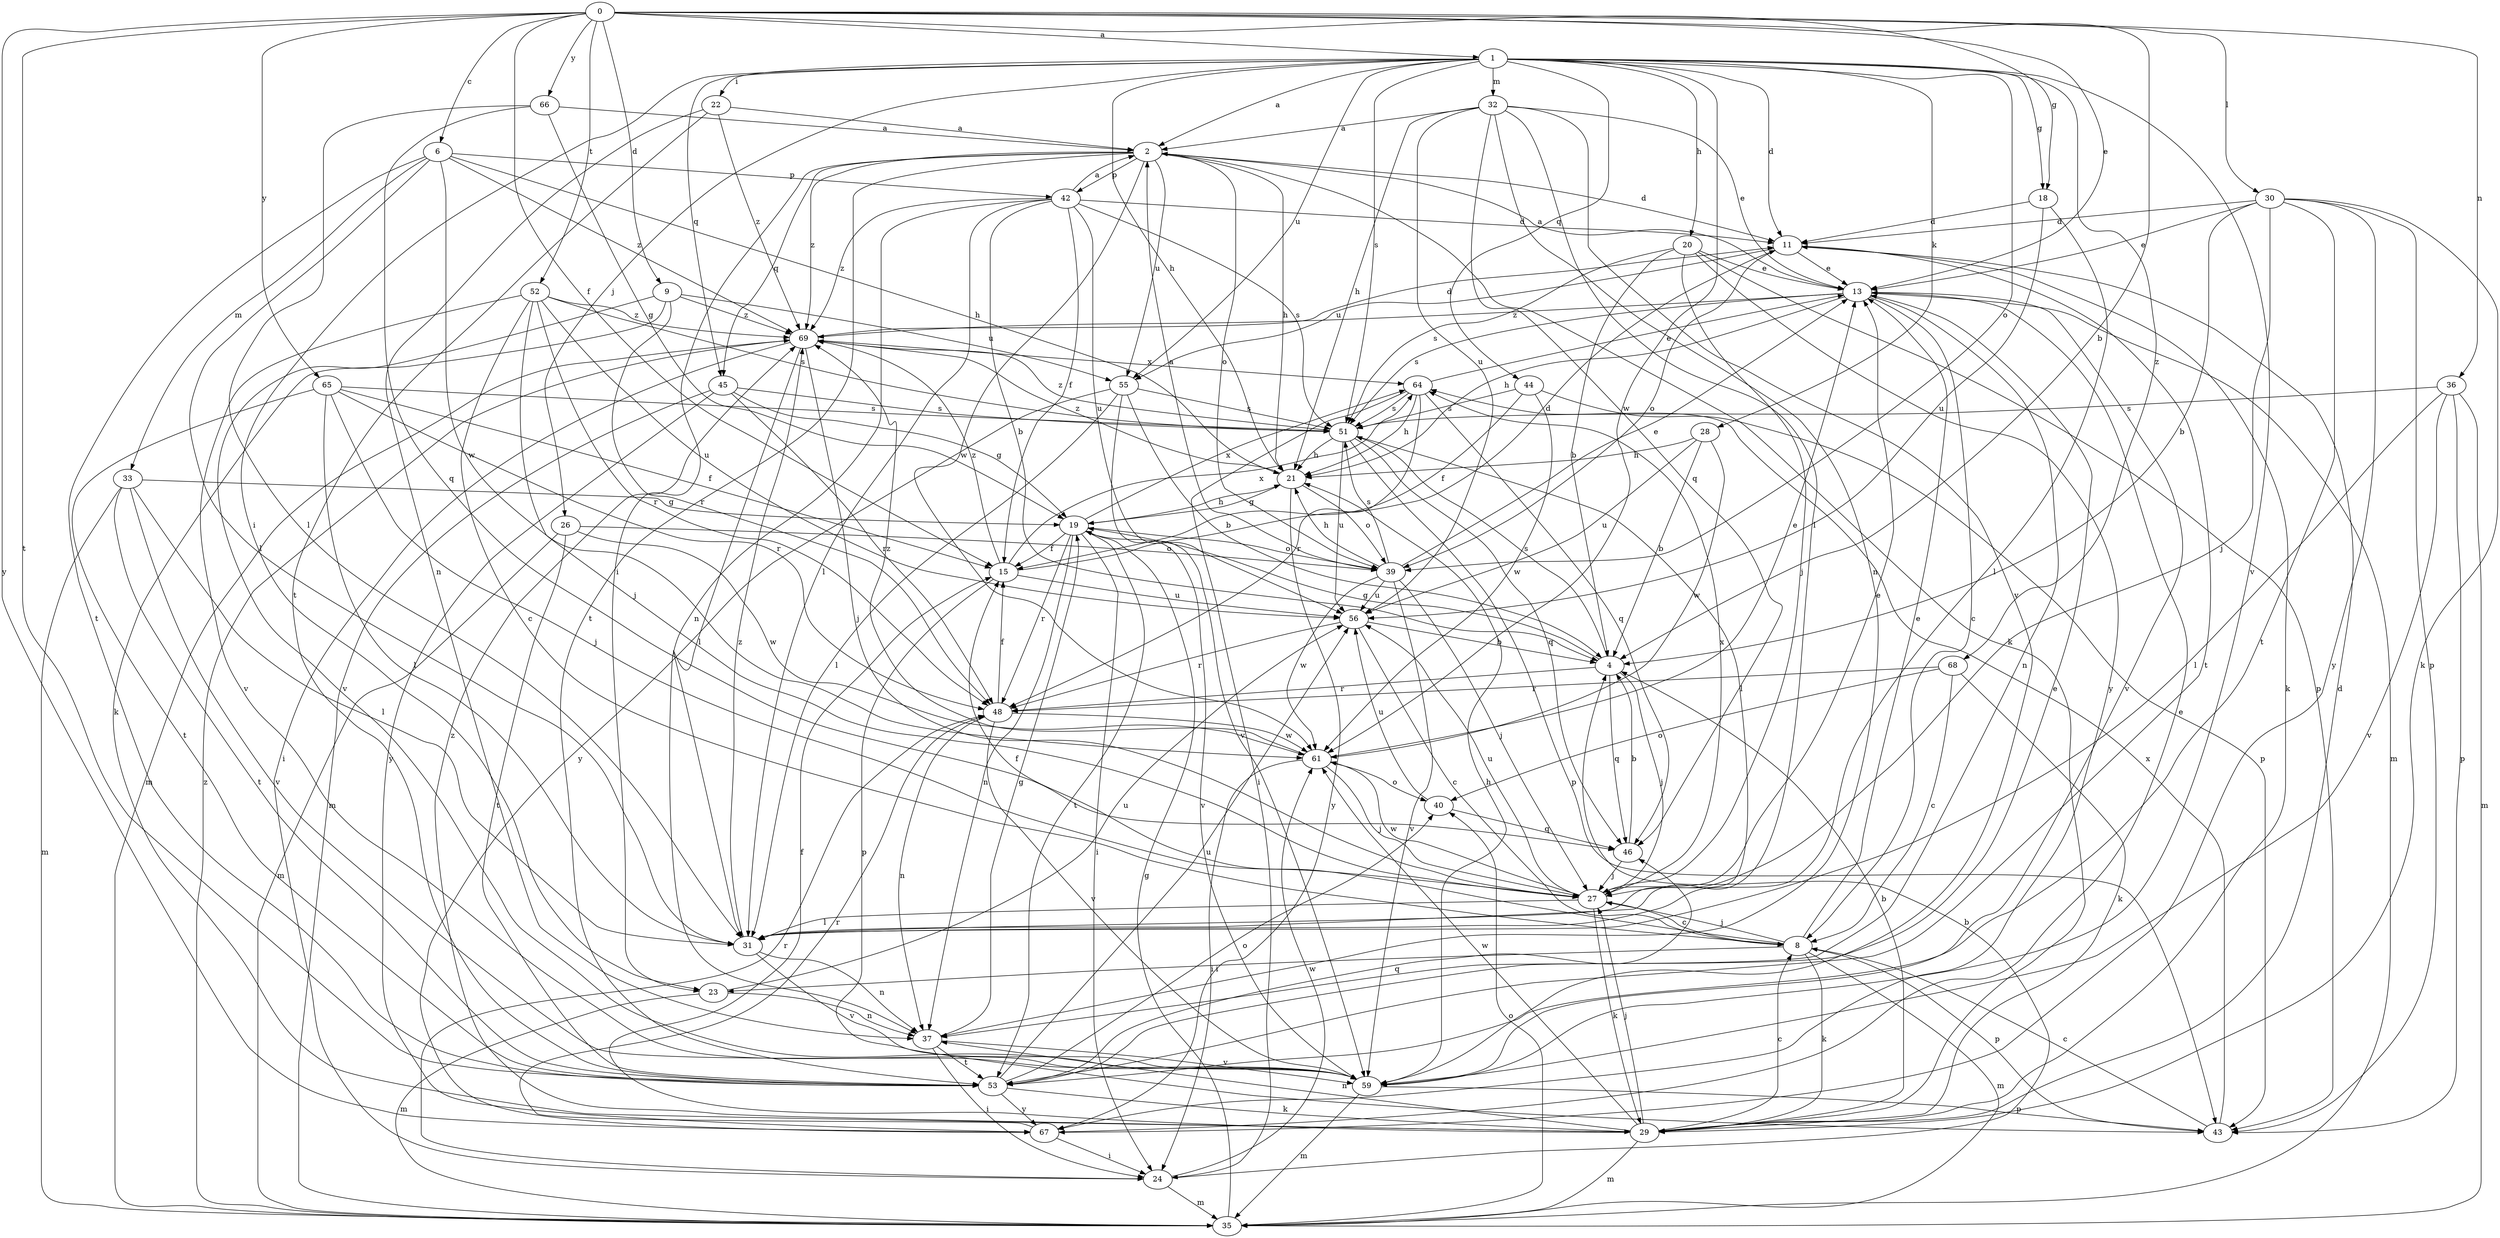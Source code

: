 strict digraph  {
0;
1;
2;
4;
6;
8;
9;
11;
13;
15;
18;
19;
20;
21;
22;
23;
24;
26;
27;
28;
29;
30;
31;
32;
33;
35;
36;
37;
39;
40;
42;
43;
44;
45;
46;
48;
51;
52;
53;
55;
56;
59;
61;
64;
65;
66;
67;
68;
69;
0 -> 1  [label=a];
0 -> 4  [label=b];
0 -> 6  [label=c];
0 -> 9  [label=d];
0 -> 13  [label=e];
0 -> 15  [label=f];
0 -> 18  [label=g];
0 -> 30  [label=l];
0 -> 36  [label=n];
0 -> 52  [label=t];
0 -> 53  [label=t];
0 -> 65  [label=y];
0 -> 66  [label=y];
0 -> 67  [label=y];
1 -> 2  [label=a];
1 -> 11  [label=d];
1 -> 18  [label=g];
1 -> 20  [label=h];
1 -> 21  [label=h];
1 -> 22  [label=i];
1 -> 23  [label=i];
1 -> 26  [label=j];
1 -> 28  [label=k];
1 -> 32  [label=m];
1 -> 39  [label=o];
1 -> 44  [label=q];
1 -> 45  [label=q];
1 -> 51  [label=s];
1 -> 55  [label=u];
1 -> 59  [label=v];
1 -> 61  [label=w];
1 -> 68  [label=z];
2 -> 11  [label=d];
2 -> 21  [label=h];
2 -> 23  [label=i];
2 -> 29  [label=k];
2 -> 39  [label=o];
2 -> 42  [label=p];
2 -> 45  [label=q];
2 -> 53  [label=t];
2 -> 55  [label=u];
2 -> 61  [label=w];
2 -> 69  [label=z];
4 -> 19  [label=g];
4 -> 27  [label=j];
4 -> 46  [label=q];
4 -> 48  [label=r];
4 -> 51  [label=s];
6 -> 21  [label=h];
6 -> 31  [label=l];
6 -> 33  [label=m];
6 -> 42  [label=p];
6 -> 53  [label=t];
6 -> 61  [label=w];
6 -> 69  [label=z];
8 -> 13  [label=e];
8 -> 15  [label=f];
8 -> 23  [label=i];
8 -> 27  [label=j];
8 -> 29  [label=k];
8 -> 35  [label=m];
8 -> 43  [label=p];
9 -> 29  [label=k];
9 -> 48  [label=r];
9 -> 55  [label=u];
9 -> 59  [label=v];
9 -> 69  [label=z];
11 -> 13  [label=e];
11 -> 29  [label=k];
11 -> 39  [label=o];
11 -> 53  [label=t];
11 -> 55  [label=u];
13 -> 2  [label=a];
13 -> 8  [label=c];
13 -> 21  [label=h];
13 -> 35  [label=m];
13 -> 37  [label=n];
13 -> 51  [label=s];
13 -> 59  [label=v];
13 -> 69  [label=z];
15 -> 11  [label=d];
15 -> 43  [label=p];
15 -> 56  [label=u];
15 -> 64  [label=x];
15 -> 69  [label=z];
18 -> 11  [label=d];
18 -> 31  [label=l];
18 -> 56  [label=u];
19 -> 15  [label=f];
19 -> 21  [label=h];
19 -> 24  [label=i];
19 -> 37  [label=n];
19 -> 39  [label=o];
19 -> 48  [label=r];
19 -> 53  [label=t];
19 -> 59  [label=v];
19 -> 64  [label=x];
20 -> 4  [label=b];
20 -> 13  [label=e];
20 -> 27  [label=j];
20 -> 43  [label=p];
20 -> 51  [label=s];
20 -> 67  [label=y];
21 -> 19  [label=g];
21 -> 39  [label=o];
21 -> 67  [label=y];
21 -> 69  [label=z];
22 -> 2  [label=a];
22 -> 37  [label=n];
22 -> 53  [label=t];
22 -> 69  [label=z];
23 -> 35  [label=m];
23 -> 37  [label=n];
23 -> 56  [label=u];
24 -> 4  [label=b];
24 -> 35  [label=m];
24 -> 48  [label=r];
24 -> 61  [label=w];
26 -> 35  [label=m];
26 -> 39  [label=o];
26 -> 53  [label=t];
26 -> 61  [label=w];
27 -> 8  [label=c];
27 -> 13  [label=e];
27 -> 29  [label=k];
27 -> 31  [label=l];
27 -> 56  [label=u];
27 -> 61  [label=w];
27 -> 64  [label=x];
28 -> 4  [label=b];
28 -> 21  [label=h];
28 -> 56  [label=u];
28 -> 61  [label=w];
29 -> 4  [label=b];
29 -> 8  [label=c];
29 -> 11  [label=d];
29 -> 15  [label=f];
29 -> 27  [label=j];
29 -> 35  [label=m];
29 -> 37  [label=n];
29 -> 61  [label=w];
29 -> 69  [label=z];
30 -> 4  [label=b];
30 -> 11  [label=d];
30 -> 13  [label=e];
30 -> 27  [label=j];
30 -> 29  [label=k];
30 -> 43  [label=p];
30 -> 53  [label=t];
30 -> 67  [label=y];
31 -> 37  [label=n];
31 -> 59  [label=v];
31 -> 69  [label=z];
32 -> 2  [label=a];
32 -> 13  [label=e];
32 -> 21  [label=h];
32 -> 31  [label=l];
32 -> 37  [label=n];
32 -> 46  [label=q];
32 -> 56  [label=u];
32 -> 59  [label=v];
33 -> 19  [label=g];
33 -> 31  [label=l];
33 -> 35  [label=m];
33 -> 53  [label=t];
33 -> 59  [label=v];
35 -> 19  [label=g];
35 -> 40  [label=o];
35 -> 69  [label=z];
36 -> 31  [label=l];
36 -> 35  [label=m];
36 -> 43  [label=p];
36 -> 51  [label=s];
36 -> 59  [label=v];
37 -> 19  [label=g];
37 -> 24  [label=i];
37 -> 53  [label=t];
37 -> 59  [label=v];
39 -> 2  [label=a];
39 -> 13  [label=e];
39 -> 21  [label=h];
39 -> 27  [label=j];
39 -> 51  [label=s];
39 -> 56  [label=u];
39 -> 59  [label=v];
39 -> 61  [label=w];
40 -> 46  [label=q];
40 -> 56  [label=u];
42 -> 2  [label=a];
42 -> 4  [label=b];
42 -> 11  [label=d];
42 -> 15  [label=f];
42 -> 31  [label=l];
42 -> 37  [label=n];
42 -> 51  [label=s];
42 -> 56  [label=u];
42 -> 69  [label=z];
43 -> 8  [label=c];
43 -> 64  [label=x];
44 -> 15  [label=f];
44 -> 43  [label=p];
44 -> 51  [label=s];
44 -> 61  [label=w];
45 -> 19  [label=g];
45 -> 35  [label=m];
45 -> 48  [label=r];
45 -> 51  [label=s];
45 -> 67  [label=y];
46 -> 4  [label=b];
46 -> 27  [label=j];
48 -> 15  [label=f];
48 -> 37  [label=n];
48 -> 59  [label=v];
48 -> 61  [label=w];
51 -> 21  [label=h];
51 -> 31  [label=l];
51 -> 43  [label=p];
51 -> 46  [label=q];
51 -> 56  [label=u];
51 -> 69  [label=z];
52 -> 8  [label=c];
52 -> 27  [label=j];
52 -> 48  [label=r];
52 -> 51  [label=s];
52 -> 56  [label=u];
52 -> 59  [label=v];
52 -> 69  [label=z];
53 -> 13  [label=e];
53 -> 29  [label=k];
53 -> 40  [label=o];
53 -> 46  [label=q];
53 -> 56  [label=u];
53 -> 67  [label=y];
55 -> 4  [label=b];
55 -> 31  [label=l];
55 -> 51  [label=s];
55 -> 59  [label=v];
55 -> 67  [label=y];
56 -> 4  [label=b];
56 -> 8  [label=c];
56 -> 48  [label=r];
59 -> 21  [label=h];
59 -> 35  [label=m];
59 -> 43  [label=p];
61 -> 13  [label=e];
61 -> 24  [label=i];
61 -> 27  [label=j];
61 -> 40  [label=o];
61 -> 69  [label=z];
64 -> 13  [label=e];
64 -> 21  [label=h];
64 -> 24  [label=i];
64 -> 46  [label=q];
64 -> 48  [label=r];
64 -> 51  [label=s];
65 -> 15  [label=f];
65 -> 27  [label=j];
65 -> 31  [label=l];
65 -> 48  [label=r];
65 -> 51  [label=s];
65 -> 53  [label=t];
66 -> 2  [label=a];
66 -> 19  [label=g];
66 -> 31  [label=l];
66 -> 46  [label=q];
67 -> 13  [label=e];
67 -> 24  [label=i];
67 -> 48  [label=r];
68 -> 8  [label=c];
68 -> 29  [label=k];
68 -> 40  [label=o];
68 -> 48  [label=r];
69 -> 11  [label=d];
69 -> 24  [label=i];
69 -> 27  [label=j];
69 -> 31  [label=l];
69 -> 35  [label=m];
69 -> 64  [label=x];
}
